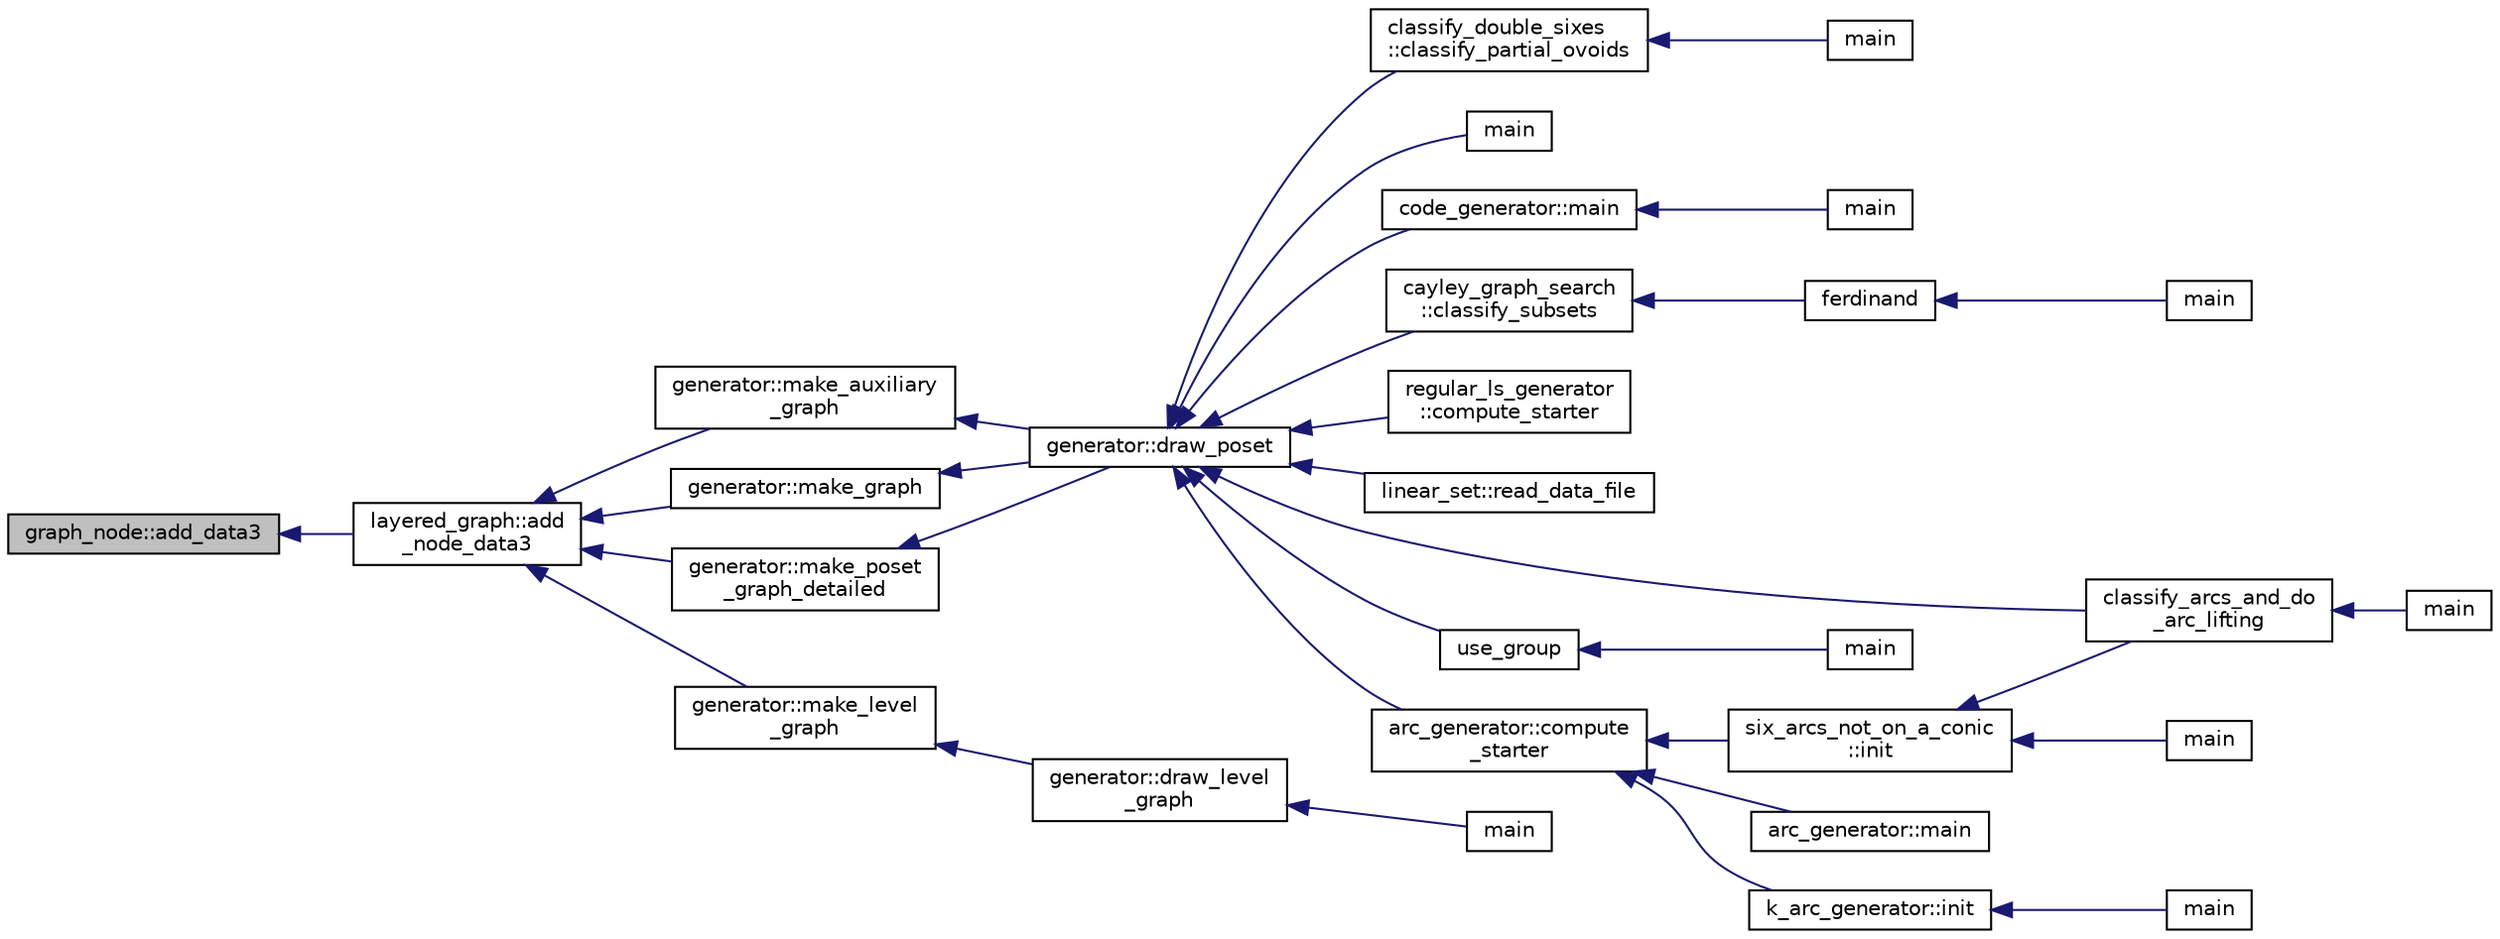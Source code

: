digraph "graph_node::add_data3"
{
  edge [fontname="Helvetica",fontsize="10",labelfontname="Helvetica",labelfontsize="10"];
  node [fontname="Helvetica",fontsize="10",shape=record];
  rankdir="LR";
  Node70 [label="graph_node::add_data3",height=0.2,width=0.4,color="black", fillcolor="grey75", style="filled", fontcolor="black"];
  Node70 -> Node71 [dir="back",color="midnightblue",fontsize="10",style="solid",fontname="Helvetica"];
  Node71 [label="layered_graph::add\l_node_data3",height=0.2,width=0.4,color="black", fillcolor="white", style="filled",URL="$da/db1/classlayered__graph.html#af41e17810ce0e037178e859be7a45fda"];
  Node71 -> Node72 [dir="back",color="midnightblue",fontsize="10",style="solid",fontname="Helvetica"];
  Node72 [label="generator::make_auxiliary\l_graph",height=0.2,width=0.4,color="black", fillcolor="white", style="filled",URL="$d7/d73/classgenerator.html#aabd85f45e3975dcf5eb15c0509e58392"];
  Node72 -> Node73 [dir="back",color="midnightblue",fontsize="10",style="solid",fontname="Helvetica"];
  Node73 [label="generator::draw_poset",height=0.2,width=0.4,color="black", fillcolor="white", style="filled",URL="$d7/d73/classgenerator.html#aa4f99c75a86701ba85e514a294efdf3a"];
  Node73 -> Node74 [dir="back",color="midnightblue",fontsize="10",style="solid",fontname="Helvetica"];
  Node74 [label="main",height=0.2,width=0.4,color="black", fillcolor="white", style="filled",URL="$d1/d5e/blt__main_8_c.html#a217dbf8b442f20279ea00b898af96f52"];
  Node73 -> Node75 [dir="back",color="midnightblue",fontsize="10",style="solid",fontname="Helvetica"];
  Node75 [label="code_generator::main",height=0.2,width=0.4,color="black", fillcolor="white", style="filled",URL="$db/d37/classcode__generator.html#ab3cf3a306e4032c2b471ac95321c599f"];
  Node75 -> Node76 [dir="back",color="midnightblue",fontsize="10",style="solid",fontname="Helvetica"];
  Node76 [label="main",height=0.2,width=0.4,color="black", fillcolor="white", style="filled",URL="$d4/d4f/codes_8_c.html#a217dbf8b442f20279ea00b898af96f52"];
  Node73 -> Node77 [dir="back",color="midnightblue",fontsize="10",style="solid",fontname="Helvetica"];
  Node77 [label="cayley_graph_search\l::classify_subsets",height=0.2,width=0.4,color="black", fillcolor="white", style="filled",URL="$de/dae/classcayley__graph__search.html#a4cf8a90752e018a281481ac80ad52c4b"];
  Node77 -> Node78 [dir="back",color="midnightblue",fontsize="10",style="solid",fontname="Helvetica"];
  Node78 [label="ferdinand",height=0.2,width=0.4,color="black", fillcolor="white", style="filled",URL="$da/df3/ferdinand_8_c.html#a322b57727d23cf5a0932f11c30ea18d9"];
  Node78 -> Node79 [dir="back",color="midnightblue",fontsize="10",style="solid",fontname="Helvetica"];
  Node79 [label="main",height=0.2,width=0.4,color="black", fillcolor="white", style="filled",URL="$da/df3/ferdinand_8_c.html#a3c04138a5bfe5d72780bb7e82a18e627"];
  Node73 -> Node80 [dir="back",color="midnightblue",fontsize="10",style="solid",fontname="Helvetica"];
  Node80 [label="regular_ls_generator\l::compute_starter",height=0.2,width=0.4,color="black", fillcolor="white", style="filled",URL="$d2/dd8/classregular__ls__generator.html#aa38907741058694a73194b02ceb4a53d"];
  Node73 -> Node81 [dir="back",color="midnightblue",fontsize="10",style="solid",fontname="Helvetica"];
  Node81 [label="linear_set::read_data_file",height=0.2,width=0.4,color="black", fillcolor="white", style="filled",URL="$dd/d86/classlinear__set.html#a9a5cd28cc81be7ee41002b2e3114c2cb"];
  Node73 -> Node82 [dir="back",color="midnightblue",fontsize="10",style="solid",fontname="Helvetica"];
  Node82 [label="classify_arcs_and_do\l_arc_lifting",height=0.2,width=0.4,color="black", fillcolor="white", style="filled",URL="$d6/dc3/arc__lifting__main_8_c.html#afdd7be16f16b8c71e9a72fe5f6a0b59c"];
  Node82 -> Node83 [dir="back",color="midnightblue",fontsize="10",style="solid",fontname="Helvetica"];
  Node83 [label="main",height=0.2,width=0.4,color="black", fillcolor="white", style="filled",URL="$d6/dc3/arc__lifting__main_8_c.html#a217dbf8b442f20279ea00b898af96f52"];
  Node73 -> Node84 [dir="back",color="midnightblue",fontsize="10",style="solid",fontname="Helvetica"];
  Node84 [label="use_group",height=0.2,width=0.4,color="black", fillcolor="white", style="filled",URL="$d9/d9f/all__cliques_8_c.html#aba62531e97173264c39afe2c7857af31"];
  Node84 -> Node85 [dir="back",color="midnightblue",fontsize="10",style="solid",fontname="Helvetica"];
  Node85 [label="main",height=0.2,width=0.4,color="black", fillcolor="white", style="filled",URL="$d9/d9f/all__cliques_8_c.html#a3c04138a5bfe5d72780bb7e82a18e627"];
  Node73 -> Node86 [dir="back",color="midnightblue",fontsize="10",style="solid",fontname="Helvetica"];
  Node86 [label="arc_generator::compute\l_starter",height=0.2,width=0.4,color="black", fillcolor="white", style="filled",URL="$d4/d21/classarc__generator.html#aad1dcec3a1c302e743d574bd1ac857d9"];
  Node86 -> Node87 [dir="back",color="midnightblue",fontsize="10",style="solid",fontname="Helvetica"];
  Node87 [label="arc_generator::main",height=0.2,width=0.4,color="black", fillcolor="white", style="filled",URL="$d4/d21/classarc__generator.html#ad80140b51b165dad1fe6ab232be7829a"];
  Node86 -> Node88 [dir="back",color="midnightblue",fontsize="10",style="solid",fontname="Helvetica"];
  Node88 [label="k_arc_generator::init",height=0.2,width=0.4,color="black", fillcolor="white", style="filled",URL="$d6/dd8/classk__arc__generator.html#a6036d9f52ede9f8ca681505626b5361d"];
  Node88 -> Node89 [dir="back",color="midnightblue",fontsize="10",style="solid",fontname="Helvetica"];
  Node89 [label="main",height=0.2,width=0.4,color="black", fillcolor="white", style="filled",URL="$d6/d01/k__arc__generator__main_8_c.html#a217dbf8b442f20279ea00b898af96f52"];
  Node86 -> Node90 [dir="back",color="midnightblue",fontsize="10",style="solid",fontname="Helvetica"];
  Node90 [label="six_arcs_not_on_a_conic\l::init",height=0.2,width=0.4,color="black", fillcolor="white", style="filled",URL="$d8/de6/classsix__arcs__not__on__a__conic.html#a7a4d5cf8a098488729934cfa8a70944a"];
  Node90 -> Node82 [dir="back",color="midnightblue",fontsize="10",style="solid",fontname="Helvetica"];
  Node90 -> Node91 [dir="back",color="midnightblue",fontsize="10",style="solid",fontname="Helvetica"];
  Node91 [label="main",height=0.2,width=0.4,color="black", fillcolor="white", style="filled",URL="$d2/dfa/create__surface__main_8_c.html#a217dbf8b442f20279ea00b898af96f52"];
  Node73 -> Node92 [dir="back",color="midnightblue",fontsize="10",style="solid",fontname="Helvetica"];
  Node92 [label="classify_double_sixes\l::classify_partial_ovoids",height=0.2,width=0.4,color="black", fillcolor="white", style="filled",URL="$dd/d23/classclassify__double__sixes.html#a2253fca143a0e8a3e39655eb05668ae9"];
  Node92 -> Node93 [dir="back",color="midnightblue",fontsize="10",style="solid",fontname="Helvetica"];
  Node93 [label="main",height=0.2,width=0.4,color="black", fillcolor="white", style="filled",URL="$df/df8/surface__classify_8_c.html#a217dbf8b442f20279ea00b898af96f52"];
  Node71 -> Node94 [dir="back",color="midnightblue",fontsize="10",style="solid",fontname="Helvetica"];
  Node94 [label="generator::make_graph",height=0.2,width=0.4,color="black", fillcolor="white", style="filled",URL="$d7/d73/classgenerator.html#a70dd7819a500c8baef63327eb5d72f4c"];
  Node94 -> Node73 [dir="back",color="midnightblue",fontsize="10",style="solid",fontname="Helvetica"];
  Node71 -> Node95 [dir="back",color="midnightblue",fontsize="10",style="solid",fontname="Helvetica"];
  Node95 [label="generator::make_level\l_graph",height=0.2,width=0.4,color="black", fillcolor="white", style="filled",URL="$d7/d73/classgenerator.html#ac5980214ff3f3db0a36011316869c712"];
  Node95 -> Node96 [dir="back",color="midnightblue",fontsize="10",style="solid",fontname="Helvetica"];
  Node96 [label="generator::draw_level\l_graph",height=0.2,width=0.4,color="black", fillcolor="white", style="filled",URL="$d7/d73/classgenerator.html#a6bbc7b7aafea55ff8e202efc43ab263c"];
  Node96 -> Node97 [dir="back",color="midnightblue",fontsize="10",style="solid",fontname="Helvetica"];
  Node97 [label="main",height=0.2,width=0.4,color="black", fillcolor="white", style="filled",URL="$de/d2d/graph_2graph_8_c.html#a217dbf8b442f20279ea00b898af96f52"];
  Node71 -> Node98 [dir="back",color="midnightblue",fontsize="10",style="solid",fontname="Helvetica"];
  Node98 [label="generator::make_poset\l_graph_detailed",height=0.2,width=0.4,color="black", fillcolor="white", style="filled",URL="$d7/d73/classgenerator.html#a4f8b07122d32e3db0788f5a385bb1615"];
  Node98 -> Node73 [dir="back",color="midnightblue",fontsize="10",style="solid",fontname="Helvetica"];
}
